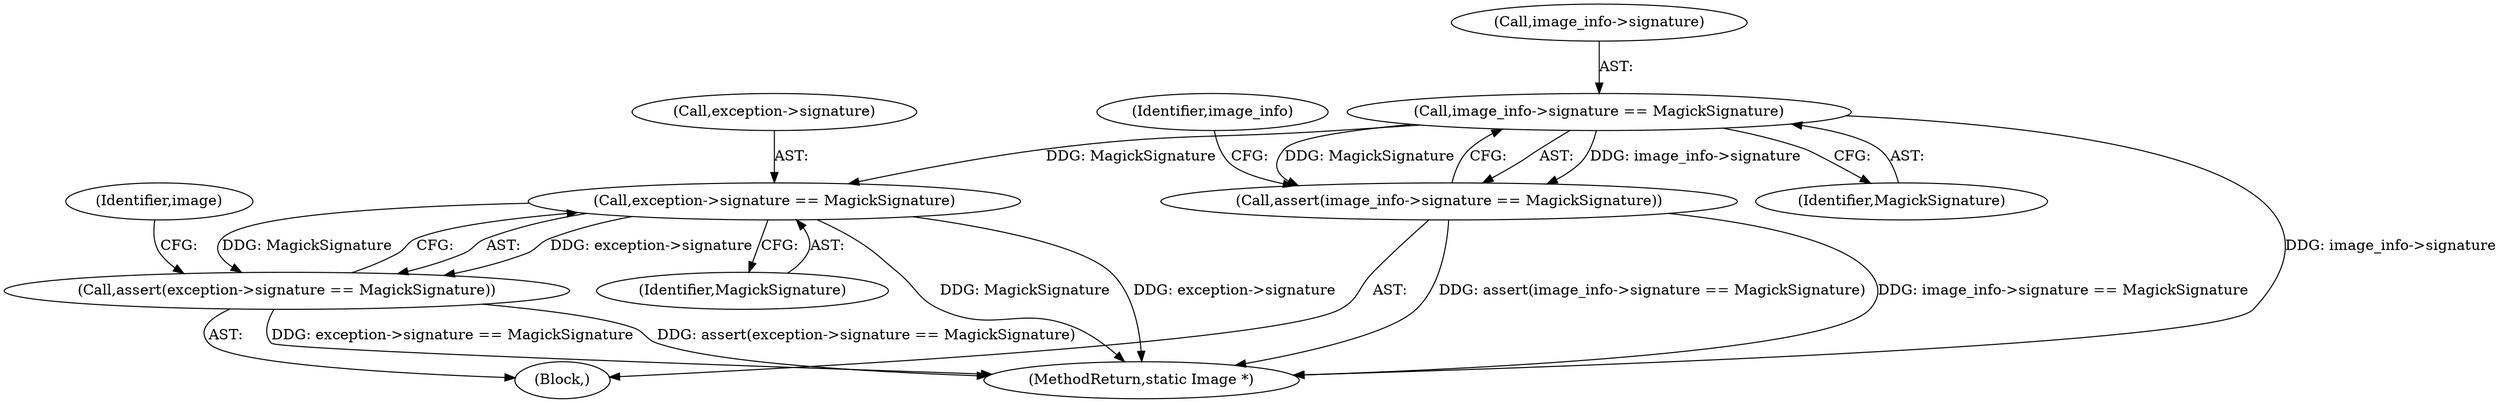 digraph "0_ImageMagick_f6e9d0d9955e85bdd7540b251cd50d598dacc5e6_37@pointer" {
"1000128" [label="(Call,image_info->signature == MagickSignature)"];
"1000127" [label="(Call,assert(image_info->signature == MagickSignature))"];
"1000155" [label="(Call,exception->signature == MagickSignature)"];
"1000154" [label="(Call,assert(exception->signature == MagickSignature))"];
"1000109" [label="(Block,)"];
"1000154" [label="(Call,assert(exception->signature == MagickSignature))"];
"1000155" [label="(Call,exception->signature == MagickSignature)"];
"1000156" [label="(Call,exception->signature)"];
"1000132" [label="(Identifier,MagickSignature)"];
"1000136" [label="(Identifier,image_info)"];
"1000543" [label="(MethodReturn,static Image *)"];
"1000128" [label="(Call,image_info->signature == MagickSignature)"];
"1000129" [label="(Call,image_info->signature)"];
"1000159" [label="(Identifier,MagickSignature)"];
"1000161" [label="(Identifier,image)"];
"1000127" [label="(Call,assert(image_info->signature == MagickSignature))"];
"1000128" -> "1000127"  [label="AST: "];
"1000128" -> "1000132"  [label="CFG: "];
"1000129" -> "1000128"  [label="AST: "];
"1000132" -> "1000128"  [label="AST: "];
"1000127" -> "1000128"  [label="CFG: "];
"1000128" -> "1000543"  [label="DDG: image_info->signature"];
"1000128" -> "1000127"  [label="DDG: image_info->signature"];
"1000128" -> "1000127"  [label="DDG: MagickSignature"];
"1000128" -> "1000155"  [label="DDG: MagickSignature"];
"1000127" -> "1000109"  [label="AST: "];
"1000136" -> "1000127"  [label="CFG: "];
"1000127" -> "1000543"  [label="DDG: assert(image_info->signature == MagickSignature)"];
"1000127" -> "1000543"  [label="DDG: image_info->signature == MagickSignature"];
"1000155" -> "1000154"  [label="AST: "];
"1000155" -> "1000159"  [label="CFG: "];
"1000156" -> "1000155"  [label="AST: "];
"1000159" -> "1000155"  [label="AST: "];
"1000154" -> "1000155"  [label="CFG: "];
"1000155" -> "1000543"  [label="DDG: MagickSignature"];
"1000155" -> "1000543"  [label="DDG: exception->signature"];
"1000155" -> "1000154"  [label="DDG: exception->signature"];
"1000155" -> "1000154"  [label="DDG: MagickSignature"];
"1000154" -> "1000109"  [label="AST: "];
"1000161" -> "1000154"  [label="CFG: "];
"1000154" -> "1000543"  [label="DDG: exception->signature == MagickSignature"];
"1000154" -> "1000543"  [label="DDG: assert(exception->signature == MagickSignature)"];
}
